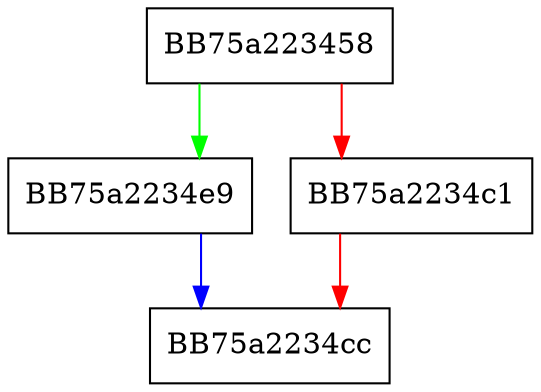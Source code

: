 digraph AddBehavior {
  node [shape="box"];
  graph [splines=ortho];
  BB75a223458 -> BB75a2234e9 [color="green"];
  BB75a223458 -> BB75a2234c1 [color="red"];
  BB75a2234c1 -> BB75a2234cc [color="red"];
  BB75a2234e9 -> BB75a2234cc [color="blue"];
}